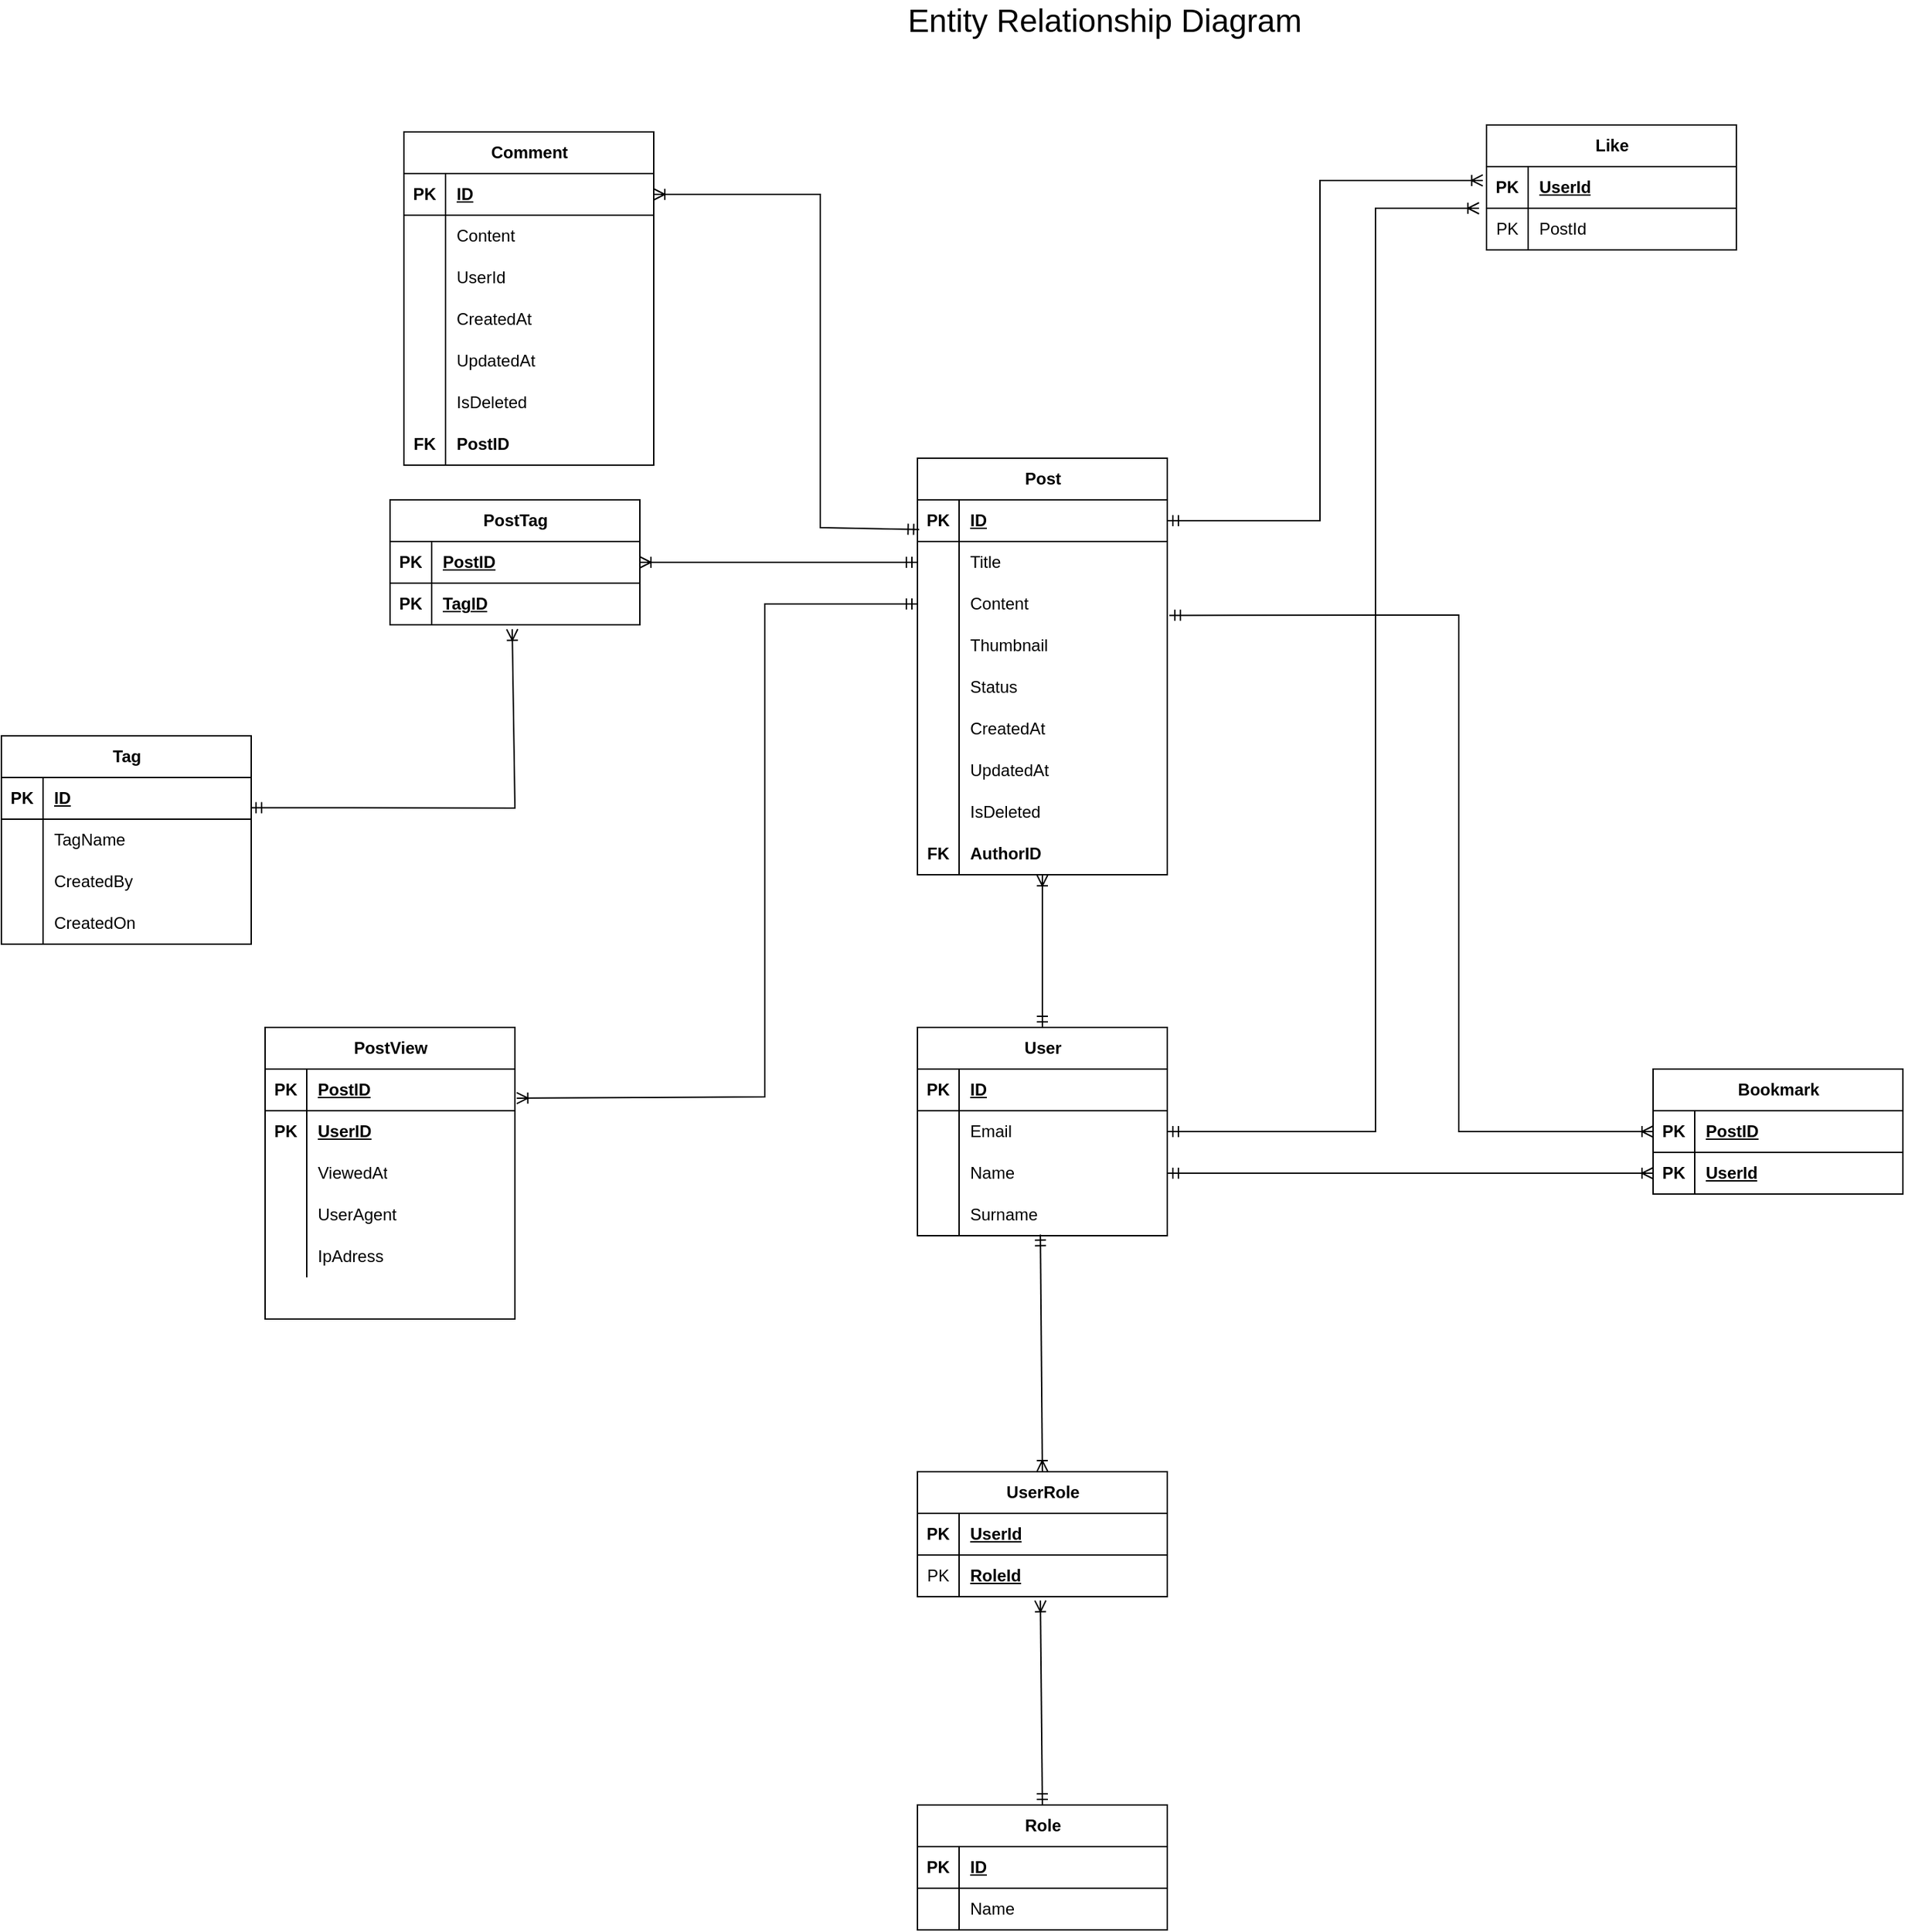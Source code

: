 <mxfile version="21.6.8" type="device" pages="2">
  <diagram name="ERD" id="NuNRSLPOf-0ElVUfBn3v">
    <mxGraphModel dx="1103" dy="698" grid="1" gridSize="10" guides="1" tooltips="1" connect="1" arrows="1" fold="1" page="1" pageScale="1" pageWidth="2339" pageHeight="3300" math="0" shadow="0">
      <root>
        <mxCell id="0" />
        <mxCell id="1" parent="0" />
        <mxCell id="hQ-ZvPaQhNQsbjyd1zGV-2" value="Post" style="shape=table;startSize=30;container=1;collapsible=1;childLayout=tableLayout;fixedRows=1;rowLines=0;fontStyle=1;align=center;resizeLast=1;html=1;" parent="1" vertex="1">
          <mxGeometry x="870" y="430" width="180" height="300" as="geometry" />
        </mxCell>
        <mxCell id="hQ-ZvPaQhNQsbjyd1zGV-3" value="" style="shape=tableRow;horizontal=0;startSize=0;swimlaneHead=0;swimlaneBody=0;fillColor=none;collapsible=0;dropTarget=0;points=[[0,0.5],[1,0.5]];portConstraint=eastwest;top=0;left=0;right=0;bottom=1;" parent="hQ-ZvPaQhNQsbjyd1zGV-2" vertex="1">
          <mxGeometry y="30" width="180" height="30" as="geometry" />
        </mxCell>
        <mxCell id="hQ-ZvPaQhNQsbjyd1zGV-4" value="PK" style="shape=partialRectangle;connectable=0;fillColor=none;top=0;left=0;bottom=0;right=0;fontStyle=1;overflow=hidden;whiteSpace=wrap;html=1;" parent="hQ-ZvPaQhNQsbjyd1zGV-3" vertex="1">
          <mxGeometry width="30" height="30" as="geometry">
            <mxRectangle width="30" height="30" as="alternateBounds" />
          </mxGeometry>
        </mxCell>
        <mxCell id="hQ-ZvPaQhNQsbjyd1zGV-5" value="ID" style="shape=partialRectangle;connectable=0;fillColor=none;top=0;left=0;bottom=0;right=0;align=left;spacingLeft=6;fontStyle=5;overflow=hidden;whiteSpace=wrap;html=1;" parent="hQ-ZvPaQhNQsbjyd1zGV-3" vertex="1">
          <mxGeometry x="30" width="150" height="30" as="geometry">
            <mxRectangle width="150" height="30" as="alternateBounds" />
          </mxGeometry>
        </mxCell>
        <mxCell id="hQ-ZvPaQhNQsbjyd1zGV-6" value="" style="shape=tableRow;horizontal=0;startSize=0;swimlaneHead=0;swimlaneBody=0;fillColor=none;collapsible=0;dropTarget=0;points=[[0,0.5],[1,0.5]];portConstraint=eastwest;top=0;left=0;right=0;bottom=0;" parent="hQ-ZvPaQhNQsbjyd1zGV-2" vertex="1">
          <mxGeometry y="60" width="180" height="30" as="geometry" />
        </mxCell>
        <mxCell id="hQ-ZvPaQhNQsbjyd1zGV-7" value="" style="shape=partialRectangle;connectable=0;fillColor=none;top=0;left=0;bottom=0;right=0;editable=1;overflow=hidden;whiteSpace=wrap;html=1;" parent="hQ-ZvPaQhNQsbjyd1zGV-6" vertex="1">
          <mxGeometry width="30" height="30" as="geometry">
            <mxRectangle width="30" height="30" as="alternateBounds" />
          </mxGeometry>
        </mxCell>
        <mxCell id="hQ-ZvPaQhNQsbjyd1zGV-8" value="Title" style="shape=partialRectangle;connectable=0;fillColor=none;top=0;left=0;bottom=0;right=0;align=left;spacingLeft=6;overflow=hidden;whiteSpace=wrap;html=1;" parent="hQ-ZvPaQhNQsbjyd1zGV-6" vertex="1">
          <mxGeometry x="30" width="150" height="30" as="geometry">
            <mxRectangle width="150" height="30" as="alternateBounds" />
          </mxGeometry>
        </mxCell>
        <mxCell id="hQ-ZvPaQhNQsbjyd1zGV-9" value="" style="shape=tableRow;horizontal=0;startSize=0;swimlaneHead=0;swimlaneBody=0;fillColor=none;collapsible=0;dropTarget=0;points=[[0,0.5],[1,0.5]];portConstraint=eastwest;top=0;left=0;right=0;bottom=0;" parent="hQ-ZvPaQhNQsbjyd1zGV-2" vertex="1">
          <mxGeometry y="90" width="180" height="30" as="geometry" />
        </mxCell>
        <mxCell id="hQ-ZvPaQhNQsbjyd1zGV-10" value="" style="shape=partialRectangle;connectable=0;fillColor=none;top=0;left=0;bottom=0;right=0;editable=1;overflow=hidden;whiteSpace=wrap;html=1;" parent="hQ-ZvPaQhNQsbjyd1zGV-9" vertex="1">
          <mxGeometry width="30" height="30" as="geometry">
            <mxRectangle width="30" height="30" as="alternateBounds" />
          </mxGeometry>
        </mxCell>
        <mxCell id="hQ-ZvPaQhNQsbjyd1zGV-11" value="Content" style="shape=partialRectangle;connectable=0;fillColor=none;top=0;left=0;bottom=0;right=0;align=left;spacingLeft=6;overflow=hidden;whiteSpace=wrap;html=1;" parent="hQ-ZvPaQhNQsbjyd1zGV-9" vertex="1">
          <mxGeometry x="30" width="150" height="30" as="geometry">
            <mxRectangle width="150" height="30" as="alternateBounds" />
          </mxGeometry>
        </mxCell>
        <mxCell id="hQ-ZvPaQhNQsbjyd1zGV-12" value="" style="shape=tableRow;horizontal=0;startSize=0;swimlaneHead=0;swimlaneBody=0;fillColor=none;collapsible=0;dropTarget=0;points=[[0,0.5],[1,0.5]];portConstraint=eastwest;top=0;left=0;right=0;bottom=0;" parent="hQ-ZvPaQhNQsbjyd1zGV-2" vertex="1">
          <mxGeometry y="120" width="180" height="30" as="geometry" />
        </mxCell>
        <mxCell id="hQ-ZvPaQhNQsbjyd1zGV-13" value="" style="shape=partialRectangle;connectable=0;fillColor=none;top=0;left=0;bottom=0;right=0;editable=1;overflow=hidden;whiteSpace=wrap;html=1;" parent="hQ-ZvPaQhNQsbjyd1zGV-12" vertex="1">
          <mxGeometry width="30" height="30" as="geometry">
            <mxRectangle width="30" height="30" as="alternateBounds" />
          </mxGeometry>
        </mxCell>
        <mxCell id="hQ-ZvPaQhNQsbjyd1zGV-14" value="Thumbnail" style="shape=partialRectangle;connectable=0;fillColor=none;top=0;left=0;bottom=0;right=0;align=left;spacingLeft=6;overflow=hidden;whiteSpace=wrap;html=1;" parent="hQ-ZvPaQhNQsbjyd1zGV-12" vertex="1">
          <mxGeometry x="30" width="150" height="30" as="geometry">
            <mxRectangle width="150" height="30" as="alternateBounds" />
          </mxGeometry>
        </mxCell>
        <mxCell id="hQ-ZvPaQhNQsbjyd1zGV-35" value="" style="shape=tableRow;horizontal=0;startSize=0;swimlaneHead=0;swimlaneBody=0;fillColor=none;collapsible=0;dropTarget=0;points=[[0,0.5],[1,0.5]];portConstraint=eastwest;top=0;left=0;right=0;bottom=0;" parent="hQ-ZvPaQhNQsbjyd1zGV-2" vertex="1">
          <mxGeometry y="150" width="180" height="30" as="geometry" />
        </mxCell>
        <mxCell id="hQ-ZvPaQhNQsbjyd1zGV-36" value="" style="shape=partialRectangle;connectable=0;fillColor=none;top=0;left=0;bottom=0;right=0;editable=1;overflow=hidden;whiteSpace=wrap;html=1;" parent="hQ-ZvPaQhNQsbjyd1zGV-35" vertex="1">
          <mxGeometry width="30" height="30" as="geometry">
            <mxRectangle width="30" height="30" as="alternateBounds" />
          </mxGeometry>
        </mxCell>
        <mxCell id="hQ-ZvPaQhNQsbjyd1zGV-37" value="Status" style="shape=partialRectangle;connectable=0;fillColor=none;top=0;left=0;bottom=0;right=0;align=left;spacingLeft=6;overflow=hidden;whiteSpace=wrap;html=1;" parent="hQ-ZvPaQhNQsbjyd1zGV-35" vertex="1">
          <mxGeometry x="30" width="150" height="30" as="geometry">
            <mxRectangle width="150" height="30" as="alternateBounds" />
          </mxGeometry>
        </mxCell>
        <mxCell id="AQSdYweVZIO5VF5Aj0cy-147" value="" style="shape=tableRow;horizontal=0;startSize=0;swimlaneHead=0;swimlaneBody=0;fillColor=none;collapsible=0;dropTarget=0;points=[[0,0.5],[1,0.5]];portConstraint=eastwest;top=0;left=0;right=0;bottom=0;" vertex="1" parent="hQ-ZvPaQhNQsbjyd1zGV-2">
          <mxGeometry y="180" width="180" height="30" as="geometry" />
        </mxCell>
        <mxCell id="AQSdYweVZIO5VF5Aj0cy-148" value="" style="shape=partialRectangle;connectable=0;fillColor=none;top=0;left=0;bottom=0;right=0;editable=1;overflow=hidden;whiteSpace=wrap;html=1;" vertex="1" parent="AQSdYweVZIO5VF5Aj0cy-147">
          <mxGeometry width="30" height="30" as="geometry">
            <mxRectangle width="30" height="30" as="alternateBounds" />
          </mxGeometry>
        </mxCell>
        <mxCell id="AQSdYweVZIO5VF5Aj0cy-149" value="CreatedAt" style="shape=partialRectangle;connectable=0;fillColor=none;top=0;left=0;bottom=0;right=0;align=left;spacingLeft=6;overflow=hidden;whiteSpace=wrap;html=1;" vertex="1" parent="AQSdYweVZIO5VF5Aj0cy-147">
          <mxGeometry x="30" width="150" height="30" as="geometry">
            <mxRectangle width="150" height="30" as="alternateBounds" />
          </mxGeometry>
        </mxCell>
        <mxCell id="AQSdYweVZIO5VF5Aj0cy-172" value="" style="shape=tableRow;horizontal=0;startSize=0;swimlaneHead=0;swimlaneBody=0;fillColor=none;collapsible=0;dropTarget=0;points=[[0,0.5],[1,0.5]];portConstraint=eastwest;top=0;left=0;right=0;bottom=0;" vertex="1" parent="hQ-ZvPaQhNQsbjyd1zGV-2">
          <mxGeometry y="210" width="180" height="30" as="geometry" />
        </mxCell>
        <mxCell id="AQSdYweVZIO5VF5Aj0cy-173" value="" style="shape=partialRectangle;connectable=0;fillColor=none;top=0;left=0;bottom=0;right=0;editable=1;overflow=hidden;whiteSpace=wrap;html=1;" vertex="1" parent="AQSdYweVZIO5VF5Aj0cy-172">
          <mxGeometry width="30" height="30" as="geometry">
            <mxRectangle width="30" height="30" as="alternateBounds" />
          </mxGeometry>
        </mxCell>
        <mxCell id="AQSdYweVZIO5VF5Aj0cy-174" value="UpdatedAt" style="shape=partialRectangle;connectable=0;fillColor=none;top=0;left=0;bottom=0;right=0;align=left;spacingLeft=6;overflow=hidden;whiteSpace=wrap;html=1;" vertex="1" parent="AQSdYweVZIO5VF5Aj0cy-172">
          <mxGeometry x="30" width="150" height="30" as="geometry">
            <mxRectangle width="150" height="30" as="alternateBounds" />
          </mxGeometry>
        </mxCell>
        <mxCell id="AQSdYweVZIO5VF5Aj0cy-205" value="" style="shape=tableRow;horizontal=0;startSize=0;swimlaneHead=0;swimlaneBody=0;fillColor=none;collapsible=0;dropTarget=0;points=[[0,0.5],[1,0.5]];portConstraint=eastwest;top=0;left=0;right=0;bottom=0;" vertex="1" parent="hQ-ZvPaQhNQsbjyd1zGV-2">
          <mxGeometry y="240" width="180" height="30" as="geometry" />
        </mxCell>
        <mxCell id="AQSdYweVZIO5VF5Aj0cy-206" value="" style="shape=partialRectangle;connectable=0;fillColor=none;top=0;left=0;bottom=0;right=0;editable=1;overflow=hidden;whiteSpace=wrap;html=1;" vertex="1" parent="AQSdYweVZIO5VF5Aj0cy-205">
          <mxGeometry width="30" height="30" as="geometry">
            <mxRectangle width="30" height="30" as="alternateBounds" />
          </mxGeometry>
        </mxCell>
        <mxCell id="AQSdYweVZIO5VF5Aj0cy-207" value="IsDeleted" style="shape=partialRectangle;connectable=0;fillColor=none;top=0;left=0;bottom=0;right=0;align=left;spacingLeft=6;overflow=hidden;whiteSpace=wrap;html=1;" vertex="1" parent="AQSdYweVZIO5VF5Aj0cy-205">
          <mxGeometry x="30" width="150" height="30" as="geometry">
            <mxRectangle width="150" height="30" as="alternateBounds" />
          </mxGeometry>
        </mxCell>
        <mxCell id="AQSdYweVZIO5VF5Aj0cy-133" value="" style="shape=tableRow;horizontal=0;startSize=0;swimlaneHead=0;swimlaneBody=0;fillColor=none;collapsible=0;dropTarget=0;points=[[0,0.5],[1,0.5]];portConstraint=eastwest;top=0;left=0;right=0;bottom=0;" vertex="1" parent="hQ-ZvPaQhNQsbjyd1zGV-2">
          <mxGeometry y="270" width="180" height="30" as="geometry" />
        </mxCell>
        <mxCell id="AQSdYweVZIO5VF5Aj0cy-134" value="&lt;b&gt;FK&lt;/b&gt;" style="shape=partialRectangle;connectable=0;fillColor=none;top=0;left=0;bottom=0;right=0;editable=1;overflow=hidden;whiteSpace=wrap;html=1;" vertex="1" parent="AQSdYweVZIO5VF5Aj0cy-133">
          <mxGeometry width="30" height="30" as="geometry">
            <mxRectangle width="30" height="30" as="alternateBounds" />
          </mxGeometry>
        </mxCell>
        <mxCell id="AQSdYweVZIO5VF5Aj0cy-135" value="&lt;b&gt;AuthorID&lt;/b&gt;" style="shape=partialRectangle;connectable=0;fillColor=none;top=0;left=0;bottom=0;right=0;align=left;spacingLeft=6;overflow=hidden;whiteSpace=wrap;html=1;" vertex="1" parent="AQSdYweVZIO5VF5Aj0cy-133">
          <mxGeometry x="30" width="150" height="30" as="geometry">
            <mxRectangle width="150" height="30" as="alternateBounds" />
          </mxGeometry>
        </mxCell>
        <mxCell id="hQ-ZvPaQhNQsbjyd1zGV-15" value="User" style="shape=table;startSize=30;container=1;collapsible=1;childLayout=tableLayout;fixedRows=1;rowLines=0;fontStyle=1;align=center;resizeLast=1;html=1;" parent="1" vertex="1">
          <mxGeometry x="870" y="840" width="180" height="150" as="geometry" />
        </mxCell>
        <mxCell id="hQ-ZvPaQhNQsbjyd1zGV-16" value="" style="shape=tableRow;horizontal=0;startSize=0;swimlaneHead=0;swimlaneBody=0;fillColor=none;collapsible=0;dropTarget=0;points=[[0,0.5],[1,0.5]];portConstraint=eastwest;top=0;left=0;right=0;bottom=1;" parent="hQ-ZvPaQhNQsbjyd1zGV-15" vertex="1">
          <mxGeometry y="30" width="180" height="30" as="geometry" />
        </mxCell>
        <mxCell id="hQ-ZvPaQhNQsbjyd1zGV-17" value="PK" style="shape=partialRectangle;connectable=0;fillColor=none;top=0;left=0;bottom=0;right=0;fontStyle=1;overflow=hidden;whiteSpace=wrap;html=1;" parent="hQ-ZvPaQhNQsbjyd1zGV-16" vertex="1">
          <mxGeometry width="30" height="30" as="geometry">
            <mxRectangle width="30" height="30" as="alternateBounds" />
          </mxGeometry>
        </mxCell>
        <mxCell id="hQ-ZvPaQhNQsbjyd1zGV-18" value="ID" style="shape=partialRectangle;connectable=0;fillColor=none;top=0;left=0;bottom=0;right=0;align=left;spacingLeft=6;fontStyle=5;overflow=hidden;whiteSpace=wrap;html=1;" parent="hQ-ZvPaQhNQsbjyd1zGV-16" vertex="1">
          <mxGeometry x="30" width="150" height="30" as="geometry">
            <mxRectangle width="150" height="30" as="alternateBounds" />
          </mxGeometry>
        </mxCell>
        <mxCell id="hQ-ZvPaQhNQsbjyd1zGV-19" value="" style="shape=tableRow;horizontal=0;startSize=0;swimlaneHead=0;swimlaneBody=0;fillColor=none;collapsible=0;dropTarget=0;points=[[0,0.5],[1,0.5]];portConstraint=eastwest;top=0;left=0;right=0;bottom=0;" parent="hQ-ZvPaQhNQsbjyd1zGV-15" vertex="1">
          <mxGeometry y="60" width="180" height="30" as="geometry" />
        </mxCell>
        <mxCell id="hQ-ZvPaQhNQsbjyd1zGV-20" value="" style="shape=partialRectangle;connectable=0;fillColor=none;top=0;left=0;bottom=0;right=0;editable=1;overflow=hidden;whiteSpace=wrap;html=1;" parent="hQ-ZvPaQhNQsbjyd1zGV-19" vertex="1">
          <mxGeometry width="30" height="30" as="geometry">
            <mxRectangle width="30" height="30" as="alternateBounds" />
          </mxGeometry>
        </mxCell>
        <mxCell id="hQ-ZvPaQhNQsbjyd1zGV-21" value="Email" style="shape=partialRectangle;connectable=0;fillColor=none;top=0;left=0;bottom=0;right=0;align=left;spacingLeft=6;overflow=hidden;whiteSpace=wrap;html=1;" parent="hQ-ZvPaQhNQsbjyd1zGV-19" vertex="1">
          <mxGeometry x="30" width="150" height="30" as="geometry">
            <mxRectangle width="150" height="30" as="alternateBounds" />
          </mxGeometry>
        </mxCell>
        <mxCell id="hQ-ZvPaQhNQsbjyd1zGV-22" value="" style="shape=tableRow;horizontal=0;startSize=0;swimlaneHead=0;swimlaneBody=0;fillColor=none;collapsible=0;dropTarget=0;points=[[0,0.5],[1,0.5]];portConstraint=eastwest;top=0;left=0;right=0;bottom=0;" parent="hQ-ZvPaQhNQsbjyd1zGV-15" vertex="1">
          <mxGeometry y="90" width="180" height="30" as="geometry" />
        </mxCell>
        <mxCell id="hQ-ZvPaQhNQsbjyd1zGV-23" value="" style="shape=partialRectangle;connectable=0;fillColor=none;top=0;left=0;bottom=0;right=0;editable=1;overflow=hidden;whiteSpace=wrap;html=1;" parent="hQ-ZvPaQhNQsbjyd1zGV-22" vertex="1">
          <mxGeometry width="30" height="30" as="geometry">
            <mxRectangle width="30" height="30" as="alternateBounds" />
          </mxGeometry>
        </mxCell>
        <mxCell id="hQ-ZvPaQhNQsbjyd1zGV-24" value="Name" style="shape=partialRectangle;connectable=0;fillColor=none;top=0;left=0;bottom=0;right=0;align=left;spacingLeft=6;overflow=hidden;whiteSpace=wrap;html=1;" parent="hQ-ZvPaQhNQsbjyd1zGV-22" vertex="1">
          <mxGeometry x="30" width="150" height="30" as="geometry">
            <mxRectangle width="150" height="30" as="alternateBounds" />
          </mxGeometry>
        </mxCell>
        <mxCell id="hQ-ZvPaQhNQsbjyd1zGV-25" value="" style="shape=tableRow;horizontal=0;startSize=0;swimlaneHead=0;swimlaneBody=0;fillColor=none;collapsible=0;dropTarget=0;points=[[0,0.5],[1,0.5]];portConstraint=eastwest;top=0;left=0;right=0;bottom=0;" parent="hQ-ZvPaQhNQsbjyd1zGV-15" vertex="1">
          <mxGeometry y="120" width="180" height="30" as="geometry" />
        </mxCell>
        <mxCell id="hQ-ZvPaQhNQsbjyd1zGV-26" value="" style="shape=partialRectangle;connectable=0;fillColor=none;top=0;left=0;bottom=0;right=0;editable=1;overflow=hidden;whiteSpace=wrap;html=1;" parent="hQ-ZvPaQhNQsbjyd1zGV-25" vertex="1">
          <mxGeometry width="30" height="30" as="geometry">
            <mxRectangle width="30" height="30" as="alternateBounds" />
          </mxGeometry>
        </mxCell>
        <mxCell id="hQ-ZvPaQhNQsbjyd1zGV-27" value="Surname" style="shape=partialRectangle;connectable=0;fillColor=none;top=0;left=0;bottom=0;right=0;align=left;spacingLeft=6;overflow=hidden;whiteSpace=wrap;html=1;" parent="hQ-ZvPaQhNQsbjyd1zGV-25" vertex="1">
          <mxGeometry x="30" width="150" height="30" as="geometry">
            <mxRectangle width="150" height="30" as="alternateBounds" />
          </mxGeometry>
        </mxCell>
        <mxCell id="hQ-ZvPaQhNQsbjyd1zGV-38" value="Tag" style="shape=table;startSize=30;container=1;collapsible=1;childLayout=tableLayout;fixedRows=1;rowLines=0;fontStyle=1;align=center;resizeLast=1;html=1;" parent="1" vertex="1">
          <mxGeometry x="210" y="630" width="180" height="150" as="geometry" />
        </mxCell>
        <mxCell id="hQ-ZvPaQhNQsbjyd1zGV-39" value="" style="shape=tableRow;horizontal=0;startSize=0;swimlaneHead=0;swimlaneBody=0;fillColor=none;collapsible=0;dropTarget=0;points=[[0,0.5],[1,0.5]];portConstraint=eastwest;top=0;left=0;right=0;bottom=1;" parent="hQ-ZvPaQhNQsbjyd1zGV-38" vertex="1">
          <mxGeometry y="30" width="180" height="30" as="geometry" />
        </mxCell>
        <mxCell id="hQ-ZvPaQhNQsbjyd1zGV-40" value="PK" style="shape=partialRectangle;connectable=0;fillColor=none;top=0;left=0;bottom=0;right=0;fontStyle=1;overflow=hidden;whiteSpace=wrap;html=1;" parent="hQ-ZvPaQhNQsbjyd1zGV-39" vertex="1">
          <mxGeometry width="30" height="30" as="geometry">
            <mxRectangle width="30" height="30" as="alternateBounds" />
          </mxGeometry>
        </mxCell>
        <mxCell id="hQ-ZvPaQhNQsbjyd1zGV-41" value="ID" style="shape=partialRectangle;connectable=0;fillColor=none;top=0;left=0;bottom=0;right=0;align=left;spacingLeft=6;fontStyle=5;overflow=hidden;whiteSpace=wrap;html=1;" parent="hQ-ZvPaQhNQsbjyd1zGV-39" vertex="1">
          <mxGeometry x="30" width="150" height="30" as="geometry">
            <mxRectangle width="150" height="30" as="alternateBounds" />
          </mxGeometry>
        </mxCell>
        <mxCell id="hQ-ZvPaQhNQsbjyd1zGV-42" value="" style="shape=tableRow;horizontal=0;startSize=0;swimlaneHead=0;swimlaneBody=0;fillColor=none;collapsible=0;dropTarget=0;points=[[0,0.5],[1,0.5]];portConstraint=eastwest;top=0;left=0;right=0;bottom=0;" parent="hQ-ZvPaQhNQsbjyd1zGV-38" vertex="1">
          <mxGeometry y="60" width="180" height="30" as="geometry" />
        </mxCell>
        <mxCell id="hQ-ZvPaQhNQsbjyd1zGV-43" value="" style="shape=partialRectangle;connectable=0;fillColor=none;top=0;left=0;bottom=0;right=0;editable=1;overflow=hidden;whiteSpace=wrap;html=1;" parent="hQ-ZvPaQhNQsbjyd1zGV-42" vertex="1">
          <mxGeometry width="30" height="30" as="geometry">
            <mxRectangle width="30" height="30" as="alternateBounds" />
          </mxGeometry>
        </mxCell>
        <mxCell id="hQ-ZvPaQhNQsbjyd1zGV-44" value="TagName" style="shape=partialRectangle;connectable=0;fillColor=none;top=0;left=0;bottom=0;right=0;align=left;spacingLeft=6;overflow=hidden;whiteSpace=wrap;html=1;" parent="hQ-ZvPaQhNQsbjyd1zGV-42" vertex="1">
          <mxGeometry x="30" width="150" height="30" as="geometry">
            <mxRectangle width="150" height="30" as="alternateBounds" />
          </mxGeometry>
        </mxCell>
        <mxCell id="hQ-ZvPaQhNQsbjyd1zGV-48" value="" style="shape=tableRow;horizontal=0;startSize=0;swimlaneHead=0;swimlaneBody=0;fillColor=none;collapsible=0;dropTarget=0;points=[[0,0.5],[1,0.5]];portConstraint=eastwest;top=0;left=0;right=0;bottom=0;" parent="hQ-ZvPaQhNQsbjyd1zGV-38" vertex="1">
          <mxGeometry y="90" width="180" height="30" as="geometry" />
        </mxCell>
        <mxCell id="hQ-ZvPaQhNQsbjyd1zGV-49" value="" style="shape=partialRectangle;connectable=0;fillColor=none;top=0;left=0;bottom=0;right=0;editable=1;overflow=hidden;whiteSpace=wrap;html=1;" parent="hQ-ZvPaQhNQsbjyd1zGV-48" vertex="1">
          <mxGeometry width="30" height="30" as="geometry">
            <mxRectangle width="30" height="30" as="alternateBounds" />
          </mxGeometry>
        </mxCell>
        <mxCell id="hQ-ZvPaQhNQsbjyd1zGV-50" value="CreatedBy" style="shape=partialRectangle;connectable=0;fillColor=none;top=0;left=0;bottom=0;right=0;align=left;spacingLeft=6;overflow=hidden;whiteSpace=wrap;html=1;" parent="hQ-ZvPaQhNQsbjyd1zGV-48" vertex="1">
          <mxGeometry x="30" width="150" height="30" as="geometry">
            <mxRectangle width="150" height="30" as="alternateBounds" />
          </mxGeometry>
        </mxCell>
        <mxCell id="AQSdYweVZIO5VF5Aj0cy-1" value="" style="shape=tableRow;horizontal=0;startSize=0;swimlaneHead=0;swimlaneBody=0;fillColor=none;collapsible=0;dropTarget=0;points=[[0,0.5],[1,0.5]];portConstraint=eastwest;top=0;left=0;right=0;bottom=0;" vertex="1" parent="hQ-ZvPaQhNQsbjyd1zGV-38">
          <mxGeometry y="120" width="180" height="30" as="geometry" />
        </mxCell>
        <mxCell id="AQSdYweVZIO5VF5Aj0cy-2" value="" style="shape=partialRectangle;connectable=0;fillColor=none;top=0;left=0;bottom=0;right=0;editable=1;overflow=hidden;whiteSpace=wrap;html=1;" vertex="1" parent="AQSdYweVZIO5VF5Aj0cy-1">
          <mxGeometry width="30" height="30" as="geometry">
            <mxRectangle width="30" height="30" as="alternateBounds" />
          </mxGeometry>
        </mxCell>
        <mxCell id="AQSdYweVZIO5VF5Aj0cy-3" value="CreatedOn" style="shape=partialRectangle;connectable=0;fillColor=none;top=0;left=0;bottom=0;right=0;align=left;spacingLeft=6;overflow=hidden;whiteSpace=wrap;html=1;" vertex="1" parent="AQSdYweVZIO5VF5Aj0cy-1">
          <mxGeometry x="30" width="150" height="30" as="geometry">
            <mxRectangle width="150" height="30" as="alternateBounds" />
          </mxGeometry>
        </mxCell>
        <mxCell id="hQ-ZvPaQhNQsbjyd1zGV-54" value="Comment" style="shape=table;startSize=30;container=1;collapsible=1;childLayout=tableLayout;fixedRows=1;rowLines=0;fontStyle=1;align=center;resizeLast=1;html=1;" parent="1" vertex="1">
          <mxGeometry x="500" y="195" width="180" height="240" as="geometry" />
        </mxCell>
        <mxCell id="hQ-ZvPaQhNQsbjyd1zGV-55" value="" style="shape=tableRow;horizontal=0;startSize=0;swimlaneHead=0;swimlaneBody=0;fillColor=none;collapsible=0;dropTarget=0;points=[[0,0.5],[1,0.5]];portConstraint=eastwest;top=0;left=0;right=0;bottom=1;" parent="hQ-ZvPaQhNQsbjyd1zGV-54" vertex="1">
          <mxGeometry y="30" width="180" height="30" as="geometry" />
        </mxCell>
        <mxCell id="hQ-ZvPaQhNQsbjyd1zGV-56" value="PK" style="shape=partialRectangle;connectable=0;fillColor=none;top=0;left=0;bottom=0;right=0;fontStyle=1;overflow=hidden;whiteSpace=wrap;html=1;" parent="hQ-ZvPaQhNQsbjyd1zGV-55" vertex="1">
          <mxGeometry width="30" height="30" as="geometry">
            <mxRectangle width="30" height="30" as="alternateBounds" />
          </mxGeometry>
        </mxCell>
        <mxCell id="hQ-ZvPaQhNQsbjyd1zGV-57" value="ID" style="shape=partialRectangle;connectable=0;fillColor=none;top=0;left=0;bottom=0;right=0;align=left;spacingLeft=6;fontStyle=5;overflow=hidden;whiteSpace=wrap;html=1;" parent="hQ-ZvPaQhNQsbjyd1zGV-55" vertex="1">
          <mxGeometry x="30" width="150" height="30" as="geometry">
            <mxRectangle width="150" height="30" as="alternateBounds" />
          </mxGeometry>
        </mxCell>
        <mxCell id="hQ-ZvPaQhNQsbjyd1zGV-61" value="" style="shape=tableRow;horizontal=0;startSize=0;swimlaneHead=0;swimlaneBody=0;fillColor=none;collapsible=0;dropTarget=0;points=[[0,0.5],[1,0.5]];portConstraint=eastwest;top=0;left=0;right=0;bottom=0;" parent="hQ-ZvPaQhNQsbjyd1zGV-54" vertex="1">
          <mxGeometry y="60" width="180" height="30" as="geometry" />
        </mxCell>
        <mxCell id="hQ-ZvPaQhNQsbjyd1zGV-62" value="" style="shape=partialRectangle;connectable=0;fillColor=none;top=0;left=0;bottom=0;right=0;editable=1;overflow=hidden;whiteSpace=wrap;html=1;" parent="hQ-ZvPaQhNQsbjyd1zGV-61" vertex="1">
          <mxGeometry width="30" height="30" as="geometry">
            <mxRectangle width="30" height="30" as="alternateBounds" />
          </mxGeometry>
        </mxCell>
        <mxCell id="hQ-ZvPaQhNQsbjyd1zGV-63" value="Content" style="shape=partialRectangle;connectable=0;fillColor=none;top=0;left=0;bottom=0;right=0;align=left;spacingLeft=6;overflow=hidden;whiteSpace=wrap;html=1;" parent="hQ-ZvPaQhNQsbjyd1zGV-61" vertex="1">
          <mxGeometry x="30" width="150" height="30" as="geometry">
            <mxRectangle width="150" height="30" as="alternateBounds" />
          </mxGeometry>
        </mxCell>
        <mxCell id="hQ-ZvPaQhNQsbjyd1zGV-64" value="" style="shape=tableRow;horizontal=0;startSize=0;swimlaneHead=0;swimlaneBody=0;fillColor=none;collapsible=0;dropTarget=0;points=[[0,0.5],[1,0.5]];portConstraint=eastwest;top=0;left=0;right=0;bottom=0;" parent="hQ-ZvPaQhNQsbjyd1zGV-54" vertex="1">
          <mxGeometry y="90" width="180" height="30" as="geometry" />
        </mxCell>
        <mxCell id="hQ-ZvPaQhNQsbjyd1zGV-65" value="" style="shape=partialRectangle;connectable=0;fillColor=none;top=0;left=0;bottom=0;right=0;editable=1;overflow=hidden;whiteSpace=wrap;html=1;" parent="hQ-ZvPaQhNQsbjyd1zGV-64" vertex="1">
          <mxGeometry width="30" height="30" as="geometry">
            <mxRectangle width="30" height="30" as="alternateBounds" />
          </mxGeometry>
        </mxCell>
        <mxCell id="hQ-ZvPaQhNQsbjyd1zGV-66" value="UserId" style="shape=partialRectangle;connectable=0;fillColor=none;top=0;left=0;bottom=0;right=0;align=left;spacingLeft=6;overflow=hidden;whiteSpace=wrap;html=1;" parent="hQ-ZvPaQhNQsbjyd1zGV-64" vertex="1">
          <mxGeometry x="30" width="150" height="30" as="geometry">
            <mxRectangle width="150" height="30" as="alternateBounds" />
          </mxGeometry>
        </mxCell>
        <mxCell id="AQSdYweVZIO5VF5Aj0cy-225" value="" style="shape=tableRow;horizontal=0;startSize=0;swimlaneHead=0;swimlaneBody=0;fillColor=none;collapsible=0;dropTarget=0;points=[[0,0.5],[1,0.5]];portConstraint=eastwest;top=0;left=0;right=0;bottom=0;" vertex="1" parent="hQ-ZvPaQhNQsbjyd1zGV-54">
          <mxGeometry y="120" width="180" height="30" as="geometry" />
        </mxCell>
        <mxCell id="AQSdYweVZIO5VF5Aj0cy-226" value="" style="shape=partialRectangle;connectable=0;fillColor=none;top=0;left=0;bottom=0;right=0;editable=1;overflow=hidden;whiteSpace=wrap;html=1;" vertex="1" parent="AQSdYweVZIO5VF5Aj0cy-225">
          <mxGeometry width="30" height="30" as="geometry">
            <mxRectangle width="30" height="30" as="alternateBounds" />
          </mxGeometry>
        </mxCell>
        <mxCell id="AQSdYweVZIO5VF5Aj0cy-227" value="CreatedAt" style="shape=partialRectangle;connectable=0;fillColor=none;top=0;left=0;bottom=0;right=0;align=left;spacingLeft=6;overflow=hidden;whiteSpace=wrap;html=1;" vertex="1" parent="AQSdYweVZIO5VF5Aj0cy-225">
          <mxGeometry x="30" width="150" height="30" as="geometry">
            <mxRectangle width="150" height="30" as="alternateBounds" />
          </mxGeometry>
        </mxCell>
        <mxCell id="AQSdYweVZIO5VF5Aj0cy-244" value="" style="shape=tableRow;horizontal=0;startSize=0;swimlaneHead=0;swimlaneBody=0;fillColor=none;collapsible=0;dropTarget=0;points=[[0,0.5],[1,0.5]];portConstraint=eastwest;top=0;left=0;right=0;bottom=0;" vertex="1" parent="hQ-ZvPaQhNQsbjyd1zGV-54">
          <mxGeometry y="150" width="180" height="30" as="geometry" />
        </mxCell>
        <mxCell id="AQSdYweVZIO5VF5Aj0cy-245" value="" style="shape=partialRectangle;connectable=0;fillColor=none;top=0;left=0;bottom=0;right=0;editable=1;overflow=hidden;whiteSpace=wrap;html=1;" vertex="1" parent="AQSdYweVZIO5VF5Aj0cy-244">
          <mxGeometry width="30" height="30" as="geometry">
            <mxRectangle width="30" height="30" as="alternateBounds" />
          </mxGeometry>
        </mxCell>
        <mxCell id="AQSdYweVZIO5VF5Aj0cy-246" value="UpdatedAt" style="shape=partialRectangle;connectable=0;fillColor=none;top=0;left=0;bottom=0;right=0;align=left;spacingLeft=6;overflow=hidden;whiteSpace=wrap;html=1;" vertex="1" parent="AQSdYweVZIO5VF5Aj0cy-244">
          <mxGeometry x="30" width="150" height="30" as="geometry">
            <mxRectangle width="150" height="30" as="alternateBounds" />
          </mxGeometry>
        </mxCell>
        <mxCell id="AQSdYweVZIO5VF5Aj0cy-247" value="" style="shape=tableRow;horizontal=0;startSize=0;swimlaneHead=0;swimlaneBody=0;fillColor=none;collapsible=0;dropTarget=0;points=[[0,0.5],[1,0.5]];portConstraint=eastwest;top=0;left=0;right=0;bottom=0;" vertex="1" parent="hQ-ZvPaQhNQsbjyd1zGV-54">
          <mxGeometry y="180" width="180" height="30" as="geometry" />
        </mxCell>
        <mxCell id="AQSdYweVZIO5VF5Aj0cy-248" value="" style="shape=partialRectangle;connectable=0;fillColor=none;top=0;left=0;bottom=0;right=0;editable=1;overflow=hidden;whiteSpace=wrap;html=1;" vertex="1" parent="AQSdYweVZIO5VF5Aj0cy-247">
          <mxGeometry width="30" height="30" as="geometry">
            <mxRectangle width="30" height="30" as="alternateBounds" />
          </mxGeometry>
        </mxCell>
        <mxCell id="AQSdYweVZIO5VF5Aj0cy-249" value="IsDeleted" style="shape=partialRectangle;connectable=0;fillColor=none;top=0;left=0;bottom=0;right=0;align=left;spacingLeft=6;overflow=hidden;whiteSpace=wrap;html=1;" vertex="1" parent="AQSdYweVZIO5VF5Aj0cy-247">
          <mxGeometry x="30" width="150" height="30" as="geometry">
            <mxRectangle width="150" height="30" as="alternateBounds" />
          </mxGeometry>
        </mxCell>
        <mxCell id="AQSdYweVZIO5VF5Aj0cy-256" value="" style="shape=tableRow;horizontal=0;startSize=0;swimlaneHead=0;swimlaneBody=0;fillColor=none;collapsible=0;dropTarget=0;points=[[0,0.5],[1,0.5]];portConstraint=eastwest;top=0;left=0;right=0;bottom=0;" vertex="1" parent="hQ-ZvPaQhNQsbjyd1zGV-54">
          <mxGeometry y="210" width="180" height="30" as="geometry" />
        </mxCell>
        <mxCell id="AQSdYweVZIO5VF5Aj0cy-257" value="&lt;b&gt;FK&lt;/b&gt;" style="shape=partialRectangle;connectable=0;fillColor=none;top=0;left=0;bottom=0;right=0;editable=1;overflow=hidden;whiteSpace=wrap;html=1;" vertex="1" parent="AQSdYweVZIO5VF5Aj0cy-256">
          <mxGeometry width="30" height="30" as="geometry">
            <mxRectangle width="30" height="30" as="alternateBounds" />
          </mxGeometry>
        </mxCell>
        <mxCell id="AQSdYweVZIO5VF5Aj0cy-258" value="&lt;b&gt;PostID&lt;/b&gt;" style="shape=partialRectangle;connectable=0;fillColor=none;top=0;left=0;bottom=0;right=0;align=left;spacingLeft=6;overflow=hidden;whiteSpace=wrap;html=1;" vertex="1" parent="AQSdYweVZIO5VF5Aj0cy-256">
          <mxGeometry x="30" width="150" height="30" as="geometry">
            <mxRectangle width="150" height="30" as="alternateBounds" />
          </mxGeometry>
        </mxCell>
        <mxCell id="hQ-ZvPaQhNQsbjyd1zGV-70" value="Like" style="shape=table;startSize=30;container=1;collapsible=1;childLayout=tableLayout;fixedRows=1;rowLines=0;fontStyle=1;align=center;resizeLast=1;html=1;" parent="1" vertex="1">
          <mxGeometry x="1280" y="190" width="180" height="90" as="geometry" />
        </mxCell>
        <mxCell id="hQ-ZvPaQhNQsbjyd1zGV-71" value="" style="shape=tableRow;horizontal=0;startSize=0;swimlaneHead=0;swimlaneBody=0;fillColor=none;collapsible=0;dropTarget=0;points=[[0,0.5],[1,0.5]];portConstraint=eastwest;top=0;left=0;right=0;bottom=1;" parent="hQ-ZvPaQhNQsbjyd1zGV-70" vertex="1">
          <mxGeometry y="30" width="180" height="30" as="geometry" />
        </mxCell>
        <mxCell id="hQ-ZvPaQhNQsbjyd1zGV-72" value="PK" style="shape=partialRectangle;connectable=0;fillColor=none;top=0;left=0;bottom=0;right=0;fontStyle=1;overflow=hidden;whiteSpace=wrap;html=1;" parent="hQ-ZvPaQhNQsbjyd1zGV-71" vertex="1">
          <mxGeometry width="30" height="30" as="geometry">
            <mxRectangle width="30" height="30" as="alternateBounds" />
          </mxGeometry>
        </mxCell>
        <mxCell id="hQ-ZvPaQhNQsbjyd1zGV-73" value="UserId" style="shape=partialRectangle;connectable=0;fillColor=none;top=0;left=0;bottom=0;right=0;align=left;spacingLeft=6;fontStyle=5;overflow=hidden;whiteSpace=wrap;html=1;" parent="hQ-ZvPaQhNQsbjyd1zGV-71" vertex="1">
          <mxGeometry x="30" width="150" height="30" as="geometry">
            <mxRectangle width="150" height="30" as="alternateBounds" />
          </mxGeometry>
        </mxCell>
        <mxCell id="hQ-ZvPaQhNQsbjyd1zGV-83" value="" style="shape=tableRow;horizontal=0;startSize=0;swimlaneHead=0;swimlaneBody=0;fillColor=none;collapsible=0;dropTarget=0;points=[[0,0.5],[1,0.5]];portConstraint=eastwest;top=0;left=0;right=0;bottom=0;" parent="hQ-ZvPaQhNQsbjyd1zGV-70" vertex="1">
          <mxGeometry y="60" width="180" height="30" as="geometry" />
        </mxCell>
        <mxCell id="hQ-ZvPaQhNQsbjyd1zGV-84" value="PK" style="shape=partialRectangle;connectable=0;fillColor=none;top=0;left=0;bottom=0;right=0;editable=1;overflow=hidden;whiteSpace=wrap;html=1;" parent="hQ-ZvPaQhNQsbjyd1zGV-83" vertex="1">
          <mxGeometry width="30" height="30" as="geometry">
            <mxRectangle width="30" height="30" as="alternateBounds" />
          </mxGeometry>
        </mxCell>
        <mxCell id="hQ-ZvPaQhNQsbjyd1zGV-85" value="PostId" style="shape=partialRectangle;connectable=0;fillColor=none;top=0;left=0;bottom=0;right=0;align=left;spacingLeft=6;overflow=hidden;whiteSpace=wrap;html=1;" parent="hQ-ZvPaQhNQsbjyd1zGV-83" vertex="1">
          <mxGeometry x="30" width="150" height="30" as="geometry">
            <mxRectangle width="150" height="30" as="alternateBounds" />
          </mxGeometry>
        </mxCell>
        <mxCell id="hQ-ZvPaQhNQsbjyd1zGV-170" value="Entity Relationship Diagram" style="text;html=1;strokeColor=none;fillColor=none;align=center;verticalAlign=middle;whiteSpace=wrap;rounded=0;fontSize=23;" parent="1" vertex="1">
          <mxGeometry x="830" y="100" width="350" height="30" as="geometry" />
        </mxCell>
        <mxCell id="zZZpSNE5PP1qmQ-4Sh9s-1" value="PostView" style="shape=table;startSize=30;container=1;collapsible=1;childLayout=tableLayout;fixedRows=1;rowLines=0;fontStyle=1;align=center;resizeLast=1;html=1;" parent="1" vertex="1">
          <mxGeometry x="400" y="840" width="180" height="210" as="geometry" />
        </mxCell>
        <mxCell id="zZZpSNE5PP1qmQ-4Sh9s-2" value="" style="shape=tableRow;horizontal=0;startSize=0;swimlaneHead=0;swimlaneBody=0;fillColor=none;collapsible=0;dropTarget=0;points=[[0,0.5],[1,0.5]];portConstraint=eastwest;top=0;left=0;right=0;bottom=1;" parent="zZZpSNE5PP1qmQ-4Sh9s-1" vertex="1">
          <mxGeometry y="30" width="180" height="30" as="geometry" />
        </mxCell>
        <mxCell id="zZZpSNE5PP1qmQ-4Sh9s-3" value="PK" style="shape=partialRectangle;connectable=0;fillColor=none;top=0;left=0;bottom=0;right=0;fontStyle=1;overflow=hidden;whiteSpace=wrap;html=1;" parent="zZZpSNE5PP1qmQ-4Sh9s-2" vertex="1">
          <mxGeometry width="30" height="30" as="geometry">
            <mxRectangle width="30" height="30" as="alternateBounds" />
          </mxGeometry>
        </mxCell>
        <mxCell id="zZZpSNE5PP1qmQ-4Sh9s-4" value="PostID" style="shape=partialRectangle;connectable=0;fillColor=none;top=0;left=0;bottom=0;right=0;align=left;spacingLeft=6;fontStyle=5;overflow=hidden;whiteSpace=wrap;html=1;" parent="zZZpSNE5PP1qmQ-4Sh9s-2" vertex="1">
          <mxGeometry x="30" width="150" height="30" as="geometry">
            <mxRectangle width="150" height="30" as="alternateBounds" />
          </mxGeometry>
        </mxCell>
        <mxCell id="zZZpSNE5PP1qmQ-4Sh9s-5" value="" style="shape=tableRow;horizontal=0;startSize=0;swimlaneHead=0;swimlaneBody=0;fillColor=none;collapsible=0;dropTarget=0;points=[[0,0.5],[1,0.5]];portConstraint=eastwest;top=0;left=0;right=0;bottom=0;" parent="zZZpSNE5PP1qmQ-4Sh9s-1" vertex="1">
          <mxGeometry y="60" width="180" height="30" as="geometry" />
        </mxCell>
        <mxCell id="zZZpSNE5PP1qmQ-4Sh9s-6" value="&lt;b&gt;PK&lt;/b&gt;" style="shape=partialRectangle;connectable=0;fillColor=none;top=0;left=0;bottom=0;right=0;editable=1;overflow=hidden;whiteSpace=wrap;html=1;" parent="zZZpSNE5PP1qmQ-4Sh9s-5" vertex="1">
          <mxGeometry width="30" height="30" as="geometry">
            <mxRectangle width="30" height="30" as="alternateBounds" />
          </mxGeometry>
        </mxCell>
        <mxCell id="zZZpSNE5PP1qmQ-4Sh9s-7" value="&lt;b&gt;&lt;u&gt;UserID&lt;/u&gt;&lt;/b&gt;" style="shape=partialRectangle;connectable=0;fillColor=none;top=0;left=0;bottom=0;right=0;align=left;spacingLeft=6;overflow=hidden;whiteSpace=wrap;html=1;" parent="zZZpSNE5PP1qmQ-4Sh9s-5" vertex="1">
          <mxGeometry x="30" width="150" height="30" as="geometry">
            <mxRectangle width="150" height="30" as="alternateBounds" />
          </mxGeometry>
        </mxCell>
        <mxCell id="AQSdYweVZIO5VF5Aj0cy-143" value="" style="shape=tableRow;horizontal=0;startSize=0;swimlaneHead=0;swimlaneBody=0;fillColor=none;collapsible=0;dropTarget=0;points=[[0,0.5],[1,0.5]];portConstraint=eastwest;top=0;left=0;right=0;bottom=0;" vertex="1" parent="zZZpSNE5PP1qmQ-4Sh9s-1">
          <mxGeometry y="90" width="180" height="30" as="geometry" />
        </mxCell>
        <mxCell id="AQSdYweVZIO5VF5Aj0cy-144" value="" style="shape=partialRectangle;connectable=0;fillColor=none;top=0;left=0;bottom=0;right=0;editable=1;overflow=hidden;whiteSpace=wrap;html=1;" vertex="1" parent="AQSdYweVZIO5VF5Aj0cy-143">
          <mxGeometry width="30" height="30" as="geometry">
            <mxRectangle width="30" height="30" as="alternateBounds" />
          </mxGeometry>
        </mxCell>
        <mxCell id="AQSdYweVZIO5VF5Aj0cy-145" value="ViewedAt" style="shape=partialRectangle;connectable=0;fillColor=none;top=0;left=0;bottom=0;right=0;align=left;spacingLeft=6;overflow=hidden;whiteSpace=wrap;html=1;" vertex="1" parent="AQSdYweVZIO5VF5Aj0cy-143">
          <mxGeometry x="30" width="150" height="30" as="geometry">
            <mxRectangle width="150" height="30" as="alternateBounds" />
          </mxGeometry>
        </mxCell>
        <mxCell id="AQSdYweVZIO5VF5Aj0cy-259" value="" style="shape=tableRow;horizontal=0;startSize=0;swimlaneHead=0;swimlaneBody=0;fillColor=none;collapsible=0;dropTarget=0;points=[[0,0.5],[1,0.5]];portConstraint=eastwest;top=0;left=0;right=0;bottom=0;" vertex="1" parent="zZZpSNE5PP1qmQ-4Sh9s-1">
          <mxGeometry y="120" width="180" height="30" as="geometry" />
        </mxCell>
        <mxCell id="AQSdYweVZIO5VF5Aj0cy-260" value="" style="shape=partialRectangle;connectable=0;fillColor=none;top=0;left=0;bottom=0;right=0;editable=1;overflow=hidden;whiteSpace=wrap;html=1;" vertex="1" parent="AQSdYweVZIO5VF5Aj0cy-259">
          <mxGeometry width="30" height="30" as="geometry">
            <mxRectangle width="30" height="30" as="alternateBounds" />
          </mxGeometry>
        </mxCell>
        <mxCell id="AQSdYweVZIO5VF5Aj0cy-261" value="UserAgent" style="shape=partialRectangle;connectable=0;fillColor=none;top=0;left=0;bottom=0;right=0;align=left;spacingLeft=6;overflow=hidden;whiteSpace=wrap;html=1;" vertex="1" parent="AQSdYweVZIO5VF5Aj0cy-259">
          <mxGeometry x="30" width="150" height="30" as="geometry">
            <mxRectangle width="150" height="30" as="alternateBounds" />
          </mxGeometry>
        </mxCell>
        <mxCell id="AQSdYweVZIO5VF5Aj0cy-262" value="" style="shape=tableRow;horizontal=0;startSize=0;swimlaneHead=0;swimlaneBody=0;fillColor=none;collapsible=0;dropTarget=0;points=[[0,0.5],[1,0.5]];portConstraint=eastwest;top=0;left=0;right=0;bottom=0;" vertex="1" parent="zZZpSNE5PP1qmQ-4Sh9s-1">
          <mxGeometry y="150" width="180" height="30" as="geometry" />
        </mxCell>
        <mxCell id="AQSdYweVZIO5VF5Aj0cy-263" value="" style="shape=partialRectangle;connectable=0;fillColor=none;top=0;left=0;bottom=0;right=0;editable=1;overflow=hidden;whiteSpace=wrap;html=1;" vertex="1" parent="AQSdYweVZIO5VF5Aj0cy-262">
          <mxGeometry width="30" height="30" as="geometry">
            <mxRectangle width="30" height="30" as="alternateBounds" />
          </mxGeometry>
        </mxCell>
        <mxCell id="AQSdYweVZIO5VF5Aj0cy-264" value="IpAdress" style="shape=partialRectangle;connectable=0;fillColor=none;top=0;left=0;bottom=0;right=0;align=left;spacingLeft=6;overflow=hidden;whiteSpace=wrap;html=1;" vertex="1" parent="AQSdYweVZIO5VF5Aj0cy-262">
          <mxGeometry x="30" width="150" height="30" as="geometry">
            <mxRectangle width="150" height="30" as="alternateBounds" />
          </mxGeometry>
        </mxCell>
        <mxCell id="AQSdYweVZIO5VF5Aj0cy-4" value="Role" style="shape=table;startSize=30;container=1;collapsible=1;childLayout=tableLayout;fixedRows=1;rowLines=0;fontStyle=1;align=center;resizeLast=1;html=1;" vertex="1" parent="1">
          <mxGeometry x="870" y="1400" width="180" height="90" as="geometry" />
        </mxCell>
        <mxCell id="AQSdYweVZIO5VF5Aj0cy-5" value="" style="shape=tableRow;horizontal=0;startSize=0;swimlaneHead=0;swimlaneBody=0;fillColor=none;collapsible=0;dropTarget=0;points=[[0,0.5],[1,0.5]];portConstraint=eastwest;top=0;left=0;right=0;bottom=1;" vertex="1" parent="AQSdYweVZIO5VF5Aj0cy-4">
          <mxGeometry y="30" width="180" height="30" as="geometry" />
        </mxCell>
        <mxCell id="AQSdYweVZIO5VF5Aj0cy-6" value="PK" style="shape=partialRectangle;connectable=0;fillColor=none;top=0;left=0;bottom=0;right=0;fontStyle=1;overflow=hidden;whiteSpace=wrap;html=1;" vertex="1" parent="AQSdYweVZIO5VF5Aj0cy-5">
          <mxGeometry width="30" height="30" as="geometry">
            <mxRectangle width="30" height="30" as="alternateBounds" />
          </mxGeometry>
        </mxCell>
        <mxCell id="AQSdYweVZIO5VF5Aj0cy-7" value="ID" style="shape=partialRectangle;connectable=0;fillColor=none;top=0;left=0;bottom=0;right=0;align=left;spacingLeft=6;fontStyle=5;overflow=hidden;whiteSpace=wrap;html=1;" vertex="1" parent="AQSdYweVZIO5VF5Aj0cy-5">
          <mxGeometry x="30" width="150" height="30" as="geometry">
            <mxRectangle width="150" height="30" as="alternateBounds" />
          </mxGeometry>
        </mxCell>
        <mxCell id="AQSdYweVZIO5VF5Aj0cy-8" value="" style="shape=tableRow;horizontal=0;startSize=0;swimlaneHead=0;swimlaneBody=0;fillColor=none;collapsible=0;dropTarget=0;points=[[0,0.5],[1,0.5]];portConstraint=eastwest;top=0;left=0;right=0;bottom=0;" vertex="1" parent="AQSdYweVZIO5VF5Aj0cy-4">
          <mxGeometry y="60" width="180" height="30" as="geometry" />
        </mxCell>
        <mxCell id="AQSdYweVZIO5VF5Aj0cy-9" value="" style="shape=partialRectangle;connectable=0;fillColor=none;top=0;left=0;bottom=0;right=0;editable=1;overflow=hidden;whiteSpace=wrap;html=1;" vertex="1" parent="AQSdYweVZIO5VF5Aj0cy-8">
          <mxGeometry width="30" height="30" as="geometry">
            <mxRectangle width="30" height="30" as="alternateBounds" />
          </mxGeometry>
        </mxCell>
        <mxCell id="AQSdYweVZIO5VF5Aj0cy-10" value="Name" style="shape=partialRectangle;connectable=0;fillColor=none;top=0;left=0;bottom=0;right=0;align=left;spacingLeft=6;overflow=hidden;whiteSpace=wrap;html=1;" vertex="1" parent="AQSdYweVZIO5VF5Aj0cy-8">
          <mxGeometry x="30" width="150" height="30" as="geometry">
            <mxRectangle width="150" height="30" as="alternateBounds" />
          </mxGeometry>
        </mxCell>
        <mxCell id="AQSdYweVZIO5VF5Aj0cy-17" value="Bookmark" style="shape=table;startSize=30;container=1;collapsible=1;childLayout=tableLayout;fixedRows=1;rowLines=0;fontStyle=1;align=center;resizeLast=1;html=1;" vertex="1" parent="1">
          <mxGeometry x="1400" y="870" width="180" height="90" as="geometry" />
        </mxCell>
        <mxCell id="AQSdYweVZIO5VF5Aj0cy-18" value="" style="shape=tableRow;horizontal=0;startSize=0;swimlaneHead=0;swimlaneBody=0;fillColor=none;collapsible=0;dropTarget=0;points=[[0,0.5],[1,0.5]];portConstraint=eastwest;top=0;left=0;right=0;bottom=1;" vertex="1" parent="AQSdYweVZIO5VF5Aj0cy-17">
          <mxGeometry y="30" width="180" height="30" as="geometry" />
        </mxCell>
        <mxCell id="AQSdYweVZIO5VF5Aj0cy-19" value="PK" style="shape=partialRectangle;connectable=0;fillColor=none;top=0;left=0;bottom=0;right=0;fontStyle=1;overflow=hidden;whiteSpace=wrap;html=1;" vertex="1" parent="AQSdYweVZIO5VF5Aj0cy-18">
          <mxGeometry width="30" height="30" as="geometry">
            <mxRectangle width="30" height="30" as="alternateBounds" />
          </mxGeometry>
        </mxCell>
        <mxCell id="AQSdYweVZIO5VF5Aj0cy-20" value="PostID" style="shape=partialRectangle;connectable=0;fillColor=none;top=0;left=0;bottom=0;right=0;align=left;spacingLeft=6;fontStyle=5;overflow=hidden;whiteSpace=wrap;html=1;" vertex="1" parent="AQSdYweVZIO5VF5Aj0cy-18">
          <mxGeometry x="30" width="150" height="30" as="geometry">
            <mxRectangle width="150" height="30" as="alternateBounds" />
          </mxGeometry>
        </mxCell>
        <mxCell id="AQSdYweVZIO5VF5Aj0cy-24" value="" style="shape=tableRow;horizontal=0;startSize=0;swimlaneHead=0;swimlaneBody=0;fillColor=none;collapsible=0;dropTarget=0;points=[[0,0.5],[1,0.5]];portConstraint=eastwest;top=0;left=0;right=0;bottom=0;" vertex="1" parent="AQSdYweVZIO5VF5Aj0cy-17">
          <mxGeometry y="60" width="180" height="30" as="geometry" />
        </mxCell>
        <mxCell id="AQSdYweVZIO5VF5Aj0cy-25" value="&lt;b&gt;PK&lt;/b&gt;" style="shape=partialRectangle;connectable=0;fillColor=none;top=0;left=0;bottom=0;right=0;editable=1;overflow=hidden;whiteSpace=wrap;html=1;" vertex="1" parent="AQSdYweVZIO5VF5Aj0cy-24">
          <mxGeometry width="30" height="30" as="geometry">
            <mxRectangle width="30" height="30" as="alternateBounds" />
          </mxGeometry>
        </mxCell>
        <mxCell id="AQSdYweVZIO5VF5Aj0cy-26" value="&lt;b&gt;&lt;u&gt;UserId&lt;/u&gt;&lt;/b&gt;" style="shape=partialRectangle;connectable=0;fillColor=none;top=0;left=0;bottom=0;right=0;align=left;spacingLeft=6;overflow=hidden;whiteSpace=wrap;html=1;" vertex="1" parent="AQSdYweVZIO5VF5Aj0cy-24">
          <mxGeometry x="30" width="150" height="30" as="geometry">
            <mxRectangle width="150" height="30" as="alternateBounds" />
          </mxGeometry>
        </mxCell>
        <mxCell id="AQSdYweVZIO5VF5Aj0cy-51" value="UserRole" style="shape=table;startSize=30;container=1;collapsible=1;childLayout=tableLayout;fixedRows=1;rowLines=0;fontStyle=1;align=center;resizeLast=1;html=1;" vertex="1" parent="1">
          <mxGeometry x="870" y="1160" width="180" height="90" as="geometry" />
        </mxCell>
        <mxCell id="AQSdYweVZIO5VF5Aj0cy-52" value="" style="shape=tableRow;horizontal=0;startSize=0;swimlaneHead=0;swimlaneBody=0;fillColor=none;collapsible=0;dropTarget=0;points=[[0,0.5],[1,0.5]];portConstraint=eastwest;top=0;left=0;right=0;bottom=1;" vertex="1" parent="AQSdYweVZIO5VF5Aj0cy-51">
          <mxGeometry y="30" width="180" height="30" as="geometry" />
        </mxCell>
        <mxCell id="AQSdYweVZIO5VF5Aj0cy-53" value="PK" style="shape=partialRectangle;connectable=0;fillColor=none;top=0;left=0;bottom=0;right=0;fontStyle=1;overflow=hidden;whiteSpace=wrap;html=1;" vertex="1" parent="AQSdYweVZIO5VF5Aj0cy-52">
          <mxGeometry width="30" height="30" as="geometry">
            <mxRectangle width="30" height="30" as="alternateBounds" />
          </mxGeometry>
        </mxCell>
        <mxCell id="AQSdYweVZIO5VF5Aj0cy-54" value="UserId" style="shape=partialRectangle;connectable=0;fillColor=none;top=0;left=0;bottom=0;right=0;align=left;spacingLeft=6;fontStyle=5;overflow=hidden;whiteSpace=wrap;html=1;" vertex="1" parent="AQSdYweVZIO5VF5Aj0cy-52">
          <mxGeometry x="30" width="150" height="30" as="geometry">
            <mxRectangle width="150" height="30" as="alternateBounds" />
          </mxGeometry>
        </mxCell>
        <mxCell id="AQSdYweVZIO5VF5Aj0cy-55" value="" style="shape=tableRow;horizontal=0;startSize=0;swimlaneHead=0;swimlaneBody=0;fillColor=none;collapsible=0;dropTarget=0;points=[[0,0.5],[1,0.5]];portConstraint=eastwest;top=0;left=0;right=0;bottom=0;" vertex="1" parent="AQSdYweVZIO5VF5Aj0cy-51">
          <mxGeometry y="60" width="180" height="30" as="geometry" />
        </mxCell>
        <mxCell id="AQSdYweVZIO5VF5Aj0cy-56" value="PK" style="shape=partialRectangle;connectable=0;fillColor=none;top=0;left=0;bottom=0;right=0;editable=1;overflow=hidden;whiteSpace=wrap;html=1;" vertex="1" parent="AQSdYweVZIO5VF5Aj0cy-55">
          <mxGeometry width="30" height="30" as="geometry">
            <mxRectangle width="30" height="30" as="alternateBounds" />
          </mxGeometry>
        </mxCell>
        <mxCell id="AQSdYweVZIO5VF5Aj0cy-57" value="&lt;b&gt;&lt;u&gt;RoleId&lt;/u&gt;&lt;/b&gt;" style="shape=partialRectangle;connectable=0;fillColor=none;top=0;left=0;bottom=0;right=0;align=left;spacingLeft=6;overflow=hidden;whiteSpace=wrap;html=1;" vertex="1" parent="AQSdYweVZIO5VF5Aj0cy-55">
          <mxGeometry x="30" width="150" height="30" as="geometry">
            <mxRectangle width="150" height="30" as="alternateBounds" />
          </mxGeometry>
        </mxCell>
        <mxCell id="AQSdYweVZIO5VF5Aj0cy-59" value="" style="fontSize=12;html=1;endArrow=ERoneToMany;startArrow=ERmandOne;rounded=0;startFill=0;exitX=0.492;exitY=0.973;exitDx=0;exitDy=0;exitPerimeter=0;entryX=0.5;entryY=0;entryDx=0;entryDy=0;" edge="1" parent="1" source="hQ-ZvPaQhNQsbjyd1zGV-25" target="AQSdYweVZIO5VF5Aj0cy-51">
          <mxGeometry width="100" height="100" relative="1" as="geometry">
            <mxPoint x="720" y="1070" as="sourcePoint" />
            <mxPoint x="940" y="1060" as="targetPoint" />
          </mxGeometry>
        </mxCell>
        <mxCell id="AQSdYweVZIO5VF5Aj0cy-61" value="" style="fontSize=12;html=1;endArrow=ERoneToMany;startArrow=ERmandOne;rounded=0;startFill=0;entryX=0.492;entryY=1.093;entryDx=0;entryDy=0;entryPerimeter=0;exitX=0.5;exitY=0;exitDx=0;exitDy=0;" edge="1" parent="1" source="AQSdYweVZIO5VF5Aj0cy-4" target="AQSdYweVZIO5VF5Aj0cy-55">
          <mxGeometry width="100" height="100" relative="1" as="geometry">
            <mxPoint x="960" y="1370" as="sourcePoint" />
            <mxPoint x="1130" y="1310" as="targetPoint" />
          </mxGeometry>
        </mxCell>
        <mxCell id="AQSdYweVZIO5VF5Aj0cy-62" value="" style="fontSize=12;html=1;endArrow=ERoneToMany;startArrow=ERmandOne;rounded=0;startFill=0;entryX=0.5;entryY=1;entryDx=0;entryDy=0;" edge="1" parent="1" source="hQ-ZvPaQhNQsbjyd1zGV-15" target="hQ-ZvPaQhNQsbjyd1zGV-2">
          <mxGeometry width="100" height="100" relative="1" as="geometry">
            <mxPoint x="1169" y="729" as="sourcePoint" />
            <mxPoint x="960" y="650" as="targetPoint" />
          </mxGeometry>
        </mxCell>
        <mxCell id="AQSdYweVZIO5VF5Aj0cy-63" value="" style="fontSize=12;html=1;endArrow=ERoneToMany;startArrow=ERmandOne;rounded=0;startFill=0;exitX=1;exitY=0.5;exitDx=0;exitDy=0;entryX=-0.015;entryY=0.333;entryDx=0;entryDy=0;entryPerimeter=0;" edge="1" parent="1" source="hQ-ZvPaQhNQsbjyd1zGV-3" target="hQ-ZvPaQhNQsbjyd1zGV-71">
          <mxGeometry width="100" height="100" relative="1" as="geometry">
            <mxPoint x="1303" y="560" as="sourcePoint" />
            <mxPoint x="1150" y="280" as="targetPoint" />
            <Array as="points">
              <mxPoint x="1160" y="475" />
              <mxPoint x="1160" y="230" />
            </Array>
          </mxGeometry>
        </mxCell>
        <mxCell id="AQSdYweVZIO5VF5Aj0cy-64" value="" style="fontSize=12;html=1;endArrow=ERoneToMany;startArrow=ERmandOne;rounded=0;startFill=0;exitX=1;exitY=0.5;exitDx=0;exitDy=0;entryX=-0.03;entryY=0;entryDx=0;entryDy=0;entryPerimeter=0;" edge="1" parent="1" source="hQ-ZvPaQhNQsbjyd1zGV-19" target="hQ-ZvPaQhNQsbjyd1zGV-83">
          <mxGeometry width="100" height="100" relative="1" as="geometry">
            <mxPoint x="1070" y="485" as="sourcePoint" />
            <mxPoint x="1240" y="480" as="targetPoint" />
            <Array as="points">
              <mxPoint x="1200" y="915" />
              <mxPoint x="1200" y="250" />
            </Array>
          </mxGeometry>
        </mxCell>
        <mxCell id="AQSdYweVZIO5VF5Aj0cy-65" value="" style="fontSize=12;html=1;endArrow=ERoneToMany;startArrow=ERmandOne;rounded=0;startFill=0;entryX=1;entryY=0.5;entryDx=0;entryDy=0;exitX=0.007;exitY=0.711;exitDx=0;exitDy=0;exitPerimeter=0;" edge="1" parent="1" source="hQ-ZvPaQhNQsbjyd1zGV-3" target="hQ-ZvPaQhNQsbjyd1zGV-55">
          <mxGeometry width="100" height="100" relative="1" as="geometry">
            <mxPoint x="653" y="539" as="sourcePoint" />
            <mxPoint x="650" y="390" as="targetPoint" />
            <Array as="points">
              <mxPoint x="800" y="480" />
              <mxPoint x="800" y="240" />
            </Array>
          </mxGeometry>
        </mxCell>
        <mxCell id="AQSdYweVZIO5VF5Aj0cy-66" value="PostTag" style="shape=table;startSize=30;container=1;collapsible=1;childLayout=tableLayout;fixedRows=1;rowLines=0;fontStyle=1;align=center;resizeLast=1;html=1;" vertex="1" parent="1">
          <mxGeometry x="490" y="460" width="180" height="90" as="geometry" />
        </mxCell>
        <mxCell id="AQSdYweVZIO5VF5Aj0cy-67" value="" style="shape=tableRow;horizontal=0;startSize=0;swimlaneHead=0;swimlaneBody=0;fillColor=none;collapsible=0;dropTarget=0;points=[[0,0.5],[1,0.5]];portConstraint=eastwest;top=0;left=0;right=0;bottom=1;" vertex="1" parent="AQSdYweVZIO5VF5Aj0cy-66">
          <mxGeometry y="30" width="180" height="30" as="geometry" />
        </mxCell>
        <mxCell id="AQSdYweVZIO5VF5Aj0cy-68" value="PK" style="shape=partialRectangle;connectable=0;fillColor=none;top=0;left=0;bottom=0;right=0;fontStyle=1;overflow=hidden;whiteSpace=wrap;html=1;" vertex="1" parent="AQSdYweVZIO5VF5Aj0cy-67">
          <mxGeometry width="30" height="30" as="geometry">
            <mxRectangle width="30" height="30" as="alternateBounds" />
          </mxGeometry>
        </mxCell>
        <mxCell id="AQSdYweVZIO5VF5Aj0cy-69" value="PostID" style="shape=partialRectangle;connectable=0;fillColor=none;top=0;left=0;bottom=0;right=0;align=left;spacingLeft=6;fontStyle=5;overflow=hidden;whiteSpace=wrap;html=1;" vertex="1" parent="AQSdYweVZIO5VF5Aj0cy-67">
          <mxGeometry x="30" width="150" height="30" as="geometry">
            <mxRectangle width="150" height="30" as="alternateBounds" />
          </mxGeometry>
        </mxCell>
        <mxCell id="AQSdYweVZIO5VF5Aj0cy-70" value="" style="shape=tableRow;horizontal=0;startSize=0;swimlaneHead=0;swimlaneBody=0;fillColor=none;collapsible=0;dropTarget=0;points=[[0,0.5],[1,0.5]];portConstraint=eastwest;top=0;left=0;right=0;bottom=0;" vertex="1" parent="AQSdYweVZIO5VF5Aj0cy-66">
          <mxGeometry y="60" width="180" height="30" as="geometry" />
        </mxCell>
        <mxCell id="AQSdYweVZIO5VF5Aj0cy-71" value="&lt;b&gt;PK&lt;/b&gt;" style="shape=partialRectangle;connectable=0;fillColor=none;top=0;left=0;bottom=0;right=0;editable=1;overflow=hidden;whiteSpace=wrap;html=1;" vertex="1" parent="AQSdYweVZIO5VF5Aj0cy-70">
          <mxGeometry width="30" height="30" as="geometry">
            <mxRectangle width="30" height="30" as="alternateBounds" />
          </mxGeometry>
        </mxCell>
        <mxCell id="AQSdYweVZIO5VF5Aj0cy-72" value="&lt;b&gt;&lt;u&gt;TagID&lt;/u&gt;&lt;/b&gt;" style="shape=partialRectangle;connectable=0;fillColor=none;top=0;left=0;bottom=0;right=0;align=left;spacingLeft=6;overflow=hidden;whiteSpace=wrap;html=1;" vertex="1" parent="AQSdYweVZIO5VF5Aj0cy-70">
          <mxGeometry x="30" width="150" height="30" as="geometry">
            <mxRectangle width="150" height="30" as="alternateBounds" />
          </mxGeometry>
        </mxCell>
        <mxCell id="AQSdYweVZIO5VF5Aj0cy-79" value="" style="fontSize=12;html=1;endArrow=ERoneToMany;startArrow=ERmandOne;rounded=0;startFill=0;exitX=0.997;exitY=0.723;exitDx=0;exitDy=0;exitPerimeter=0;entryX=0.489;entryY=1.106;entryDx=0;entryDy=0;entryPerimeter=0;" edge="1" parent="1" source="hQ-ZvPaQhNQsbjyd1zGV-39" target="AQSdYweVZIO5VF5Aj0cy-70">
          <mxGeometry width="100" height="100" relative="1" as="geometry">
            <mxPoint x="631.5" y="739" as="sourcePoint" />
            <mxPoint x="629" y="610" as="targetPoint" />
            <Array as="points">
              <mxPoint x="580" y="682" />
            </Array>
          </mxGeometry>
        </mxCell>
        <mxCell id="AQSdYweVZIO5VF5Aj0cy-81" value="" style="fontSize=12;html=1;endArrow=ERoneToMany;startArrow=ERmandOne;rounded=0;startFill=0;exitX=0;exitY=0.5;exitDx=0;exitDy=0;entryX=1;entryY=0.5;entryDx=0;entryDy=0;" edge="1" parent="1" source="hQ-ZvPaQhNQsbjyd1zGV-6" target="AQSdYweVZIO5VF5Aj0cy-67">
          <mxGeometry width="100" height="100" relative="1" as="geometry">
            <mxPoint x="399" y="692" as="sourcePoint" />
            <mxPoint x="730" y="540" as="targetPoint" />
          </mxGeometry>
        </mxCell>
        <mxCell id="AQSdYweVZIO5VF5Aj0cy-82" value="" style="fontSize=12;html=1;endArrow=ERoneToMany;startArrow=ERmandOne;rounded=0;startFill=0;exitX=0;exitY=0.5;exitDx=0;exitDy=0;entryX=1.007;entryY=0.699;entryDx=0;entryDy=0;entryPerimeter=0;" edge="1" parent="1" source="hQ-ZvPaQhNQsbjyd1zGV-9" target="zZZpSNE5PP1qmQ-4Sh9s-2">
          <mxGeometry width="100" height="100" relative="1" as="geometry">
            <mxPoint x="850" y="650" as="sourcePoint" />
            <mxPoint x="690" y="650" as="targetPoint" />
            <Array as="points">
              <mxPoint x="760" y="535" />
              <mxPoint x="760" y="890" />
            </Array>
          </mxGeometry>
        </mxCell>
        <mxCell id="AQSdYweVZIO5VF5Aj0cy-83" value="" style="fontSize=12;html=1;endArrow=ERoneToMany;startArrow=ERmandOne;rounded=0;startFill=0;exitX=1;exitY=0.5;exitDx=0;exitDy=0;entryX=0;entryY=0.5;entryDx=0;entryDy=0;" edge="1" parent="1" source="hQ-ZvPaQhNQsbjyd1zGV-22" target="AQSdYweVZIO5VF5Aj0cy-24">
          <mxGeometry width="100" height="100" relative="1" as="geometry">
            <mxPoint x="1060" y="845" as="sourcePoint" />
            <mxPoint x="1350" y="760" as="targetPoint" />
          </mxGeometry>
        </mxCell>
        <mxCell id="AQSdYweVZIO5VF5Aj0cy-84" value="" style="fontSize=12;html=1;endArrow=ERoneToMany;startArrow=ERmandOne;rounded=0;startFill=0;exitX=1.008;exitY=0.773;exitDx=0;exitDy=0;exitPerimeter=0;entryX=0;entryY=0.5;entryDx=0;entryDy=0;" edge="1" parent="1" source="hQ-ZvPaQhNQsbjyd1zGV-9" target="AQSdYweVZIO5VF5Aj0cy-18">
          <mxGeometry width="100" height="100" relative="1" as="geometry">
            <mxPoint x="1140" y="550" as="sourcePoint" />
            <mxPoint x="1270" y="830" as="targetPoint" />
            <Array as="points">
              <mxPoint x="1260" y="543" />
              <mxPoint x="1260" y="915" />
            </Array>
          </mxGeometry>
        </mxCell>
      </root>
    </mxGraphModel>
  </diagram>
  <diagram id="bNZ7SVaErPbBfUSEZGnA" name="System architecture">
    <mxGraphModel dx="1010" dy="572" grid="1" gridSize="10" guides="1" tooltips="1" connect="1" arrows="1" fold="1" page="1" pageScale="1" pageWidth="2339" pageHeight="3300" math="0" shadow="0">
      <root>
        <mxCell id="0" />
        <mxCell id="1" parent="0" />
        <mxCell id="GbsEuVfcQBb9cP2zYXIX-1" value="" style="sketch=0;points=[[0,0,0],[0.25,0,0],[0.5,0,0],[0.75,0,0],[1,0,0],[0,1,0],[0.25,1,0],[0.5,1,0],[0.75,1,0],[1,1,0],[0,0.25,0],[0,0.5,0],[0,0.75,0],[1,0.25,0],[1,0.5,0],[1,0.75,0]];outlineConnect=0;fontColor=#232F3E;gradientColor=#F54749;gradientDirection=north;fillColor=#C7131F;strokeColor=#ffffff;dashed=0;verticalLabelPosition=bottom;verticalAlign=top;align=center;html=1;fontSize=12;fontStyle=0;aspect=fixed;shape=mxgraph.aws4.resourceIcon;resIcon=mxgraph.aws4.cognito;" vertex="1" parent="1">
          <mxGeometry x="610" y="90" width="68" height="68" as="geometry" />
        </mxCell>
        <mxCell id="GbsEuVfcQBb9cP2zYXIX-2" value="" style="outlineConnect=0;dashed=0;verticalLabelPosition=bottom;verticalAlign=top;align=center;html=1;shape=mxgraph.aws3.lambda_function;fillColor=#F58534;gradientColor=none;" vertex="1" parent="1">
          <mxGeometry x="840" y="249.5" width="69" height="72" as="geometry" />
        </mxCell>
        <mxCell id="XYI6VGtNx_eHEQ9nZHp--1" value="" style="outlineConnect=0;dashed=0;verticalLabelPosition=bottom;verticalAlign=top;align=center;html=1;shape=mxgraph.aws3.api_gateway;fillColor=#D9A741;gradientColor=none;" vertex="1" parent="1">
          <mxGeometry x="610" y="239" width="76.5" height="93" as="geometry" />
        </mxCell>
        <mxCell id="XYI6VGtNx_eHEQ9nZHp--8" value="" style="html=1;verticalLabelPosition=bottom;align=center;labelBackgroundColor=#ffffff;verticalAlign=top;strokeWidth=2;strokeColor=#006EAF;shadow=0;dashed=0;shape=mxgraph.ios7.icons.smartphone;" vertex="1" parent="1">
          <mxGeometry x="200" y="370" width="60" height="110" as="geometry" />
        </mxCell>
        <mxCell id="XYI6VGtNx_eHEQ9nZHp--9" value="" style="sketch=0;aspect=fixed;pointerEvents=1;shadow=0;dashed=0;html=1;strokeColor=#006EAF;labelPosition=center;verticalLabelPosition=bottom;verticalAlign=top;align=center;fillColor=#006EAF;shape=mxgraph.azure.laptop;fontColor=#ffffff;" vertex="1" parent="1">
          <mxGeometry x="171.66" y="210" width="116.67" height="70" as="geometry" />
        </mxCell>
        <mxCell id="XYI6VGtNx_eHEQ9nZHp--11" value="Amazon&#xa;Aurora" style="sketch=0;outlineConnect=0;fontColor=#232F3E;gradientColor=none;strokeColor=#ffffff;fillColor=#232F3E;dashed=0;verticalLabelPosition=middle;verticalAlign=bottom;align=center;html=1;whiteSpace=wrap;fontSize=10;fontStyle=1;spacing=3;shape=mxgraph.aws4.productIcon;prIcon=mxgraph.aws4.aurora;" vertex="1" parent="1">
          <mxGeometry x="1060" y="230.5" width="80" height="110" as="geometry" />
        </mxCell>
      </root>
    </mxGraphModel>
  </diagram>
</mxfile>
